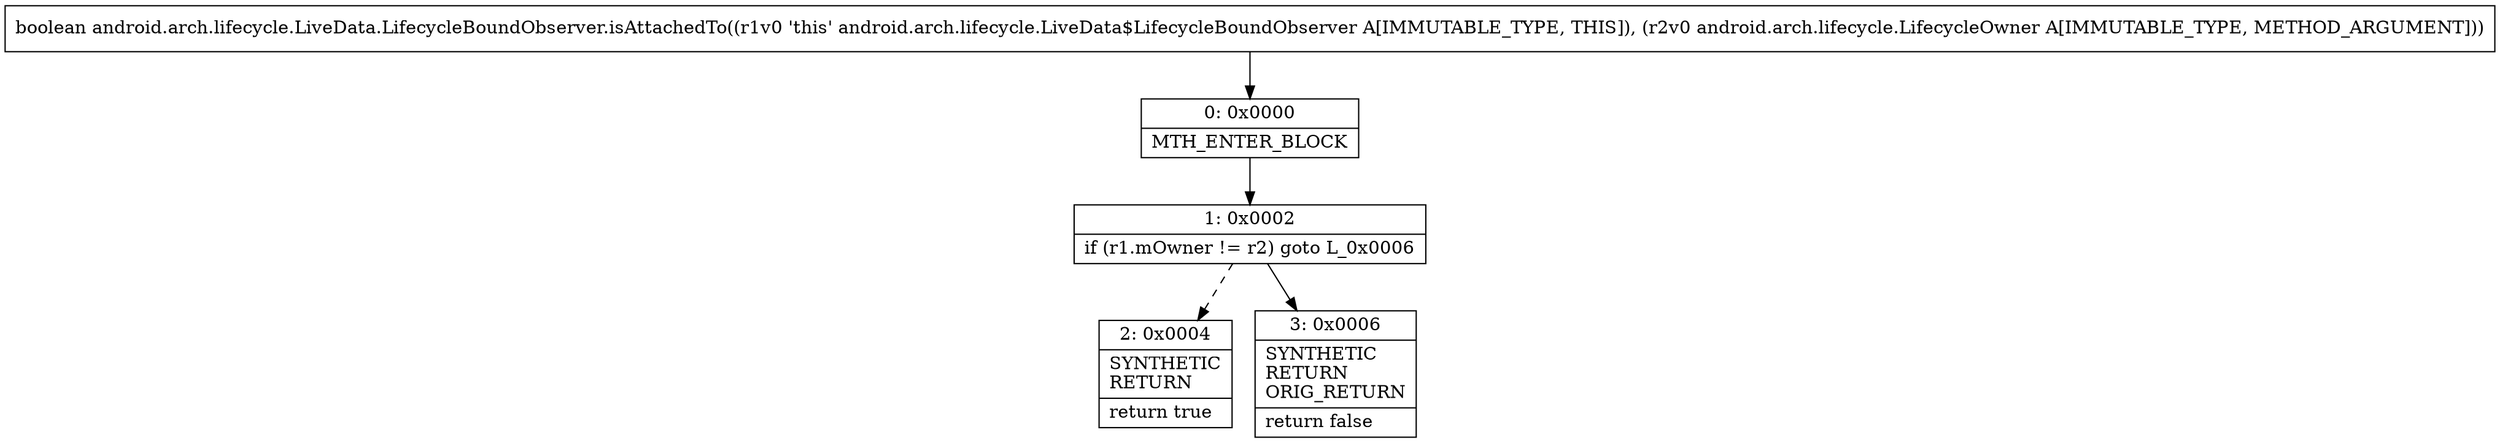 digraph "CFG forandroid.arch.lifecycle.LiveData.LifecycleBoundObserver.isAttachedTo(Landroid\/arch\/lifecycle\/LifecycleOwner;)Z" {
Node_0 [shape=record,label="{0\:\ 0x0000|MTH_ENTER_BLOCK\l}"];
Node_1 [shape=record,label="{1\:\ 0x0002|if (r1.mOwner != r2) goto L_0x0006\l}"];
Node_2 [shape=record,label="{2\:\ 0x0004|SYNTHETIC\lRETURN\l|return true\l}"];
Node_3 [shape=record,label="{3\:\ 0x0006|SYNTHETIC\lRETURN\lORIG_RETURN\l|return false\l}"];
MethodNode[shape=record,label="{boolean android.arch.lifecycle.LiveData.LifecycleBoundObserver.isAttachedTo((r1v0 'this' android.arch.lifecycle.LiveData$LifecycleBoundObserver A[IMMUTABLE_TYPE, THIS]), (r2v0 android.arch.lifecycle.LifecycleOwner A[IMMUTABLE_TYPE, METHOD_ARGUMENT])) }"];
MethodNode -> Node_0;
Node_0 -> Node_1;
Node_1 -> Node_2[style=dashed];
Node_1 -> Node_3;
}

